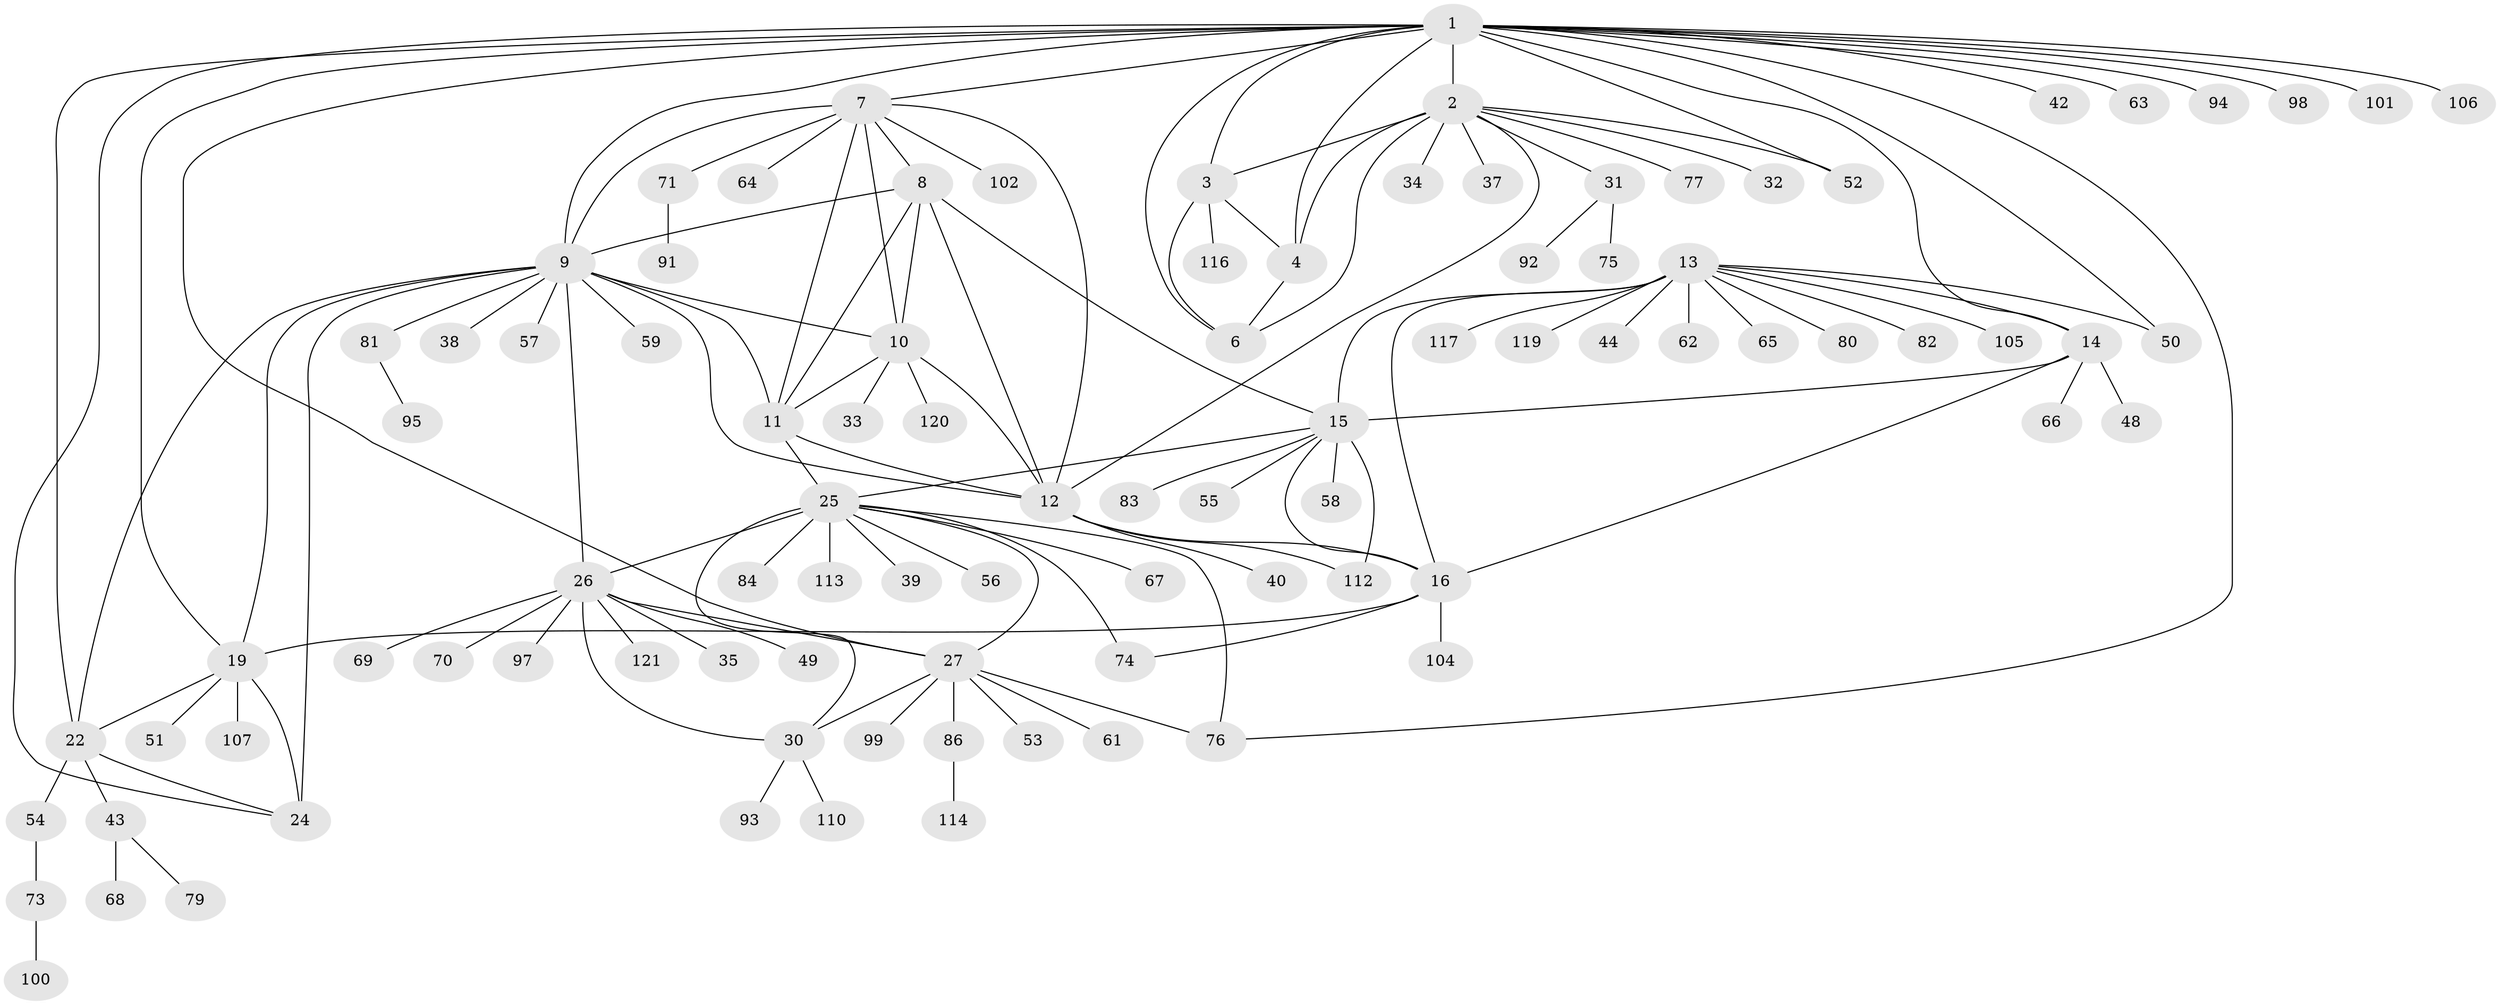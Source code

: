 // Generated by graph-tools (version 1.1) at 2025/24/03/03/25 07:24:18]
// undirected, 93 vertices, 134 edges
graph export_dot {
graph [start="1"]
  node [color=gray90,style=filled];
  1 [super="+20"];
  2 [super="+5"];
  3;
  4 [super="+85"];
  6;
  7 [super="+41"];
  8 [super="+87"];
  9 [super="+21"];
  10 [super="+109"];
  11 [super="+60"];
  12 [super="+46"];
  13 [super="+17"];
  14 [super="+36"];
  15 [super="+18"];
  16 [super="+72"];
  19 [super="+23"];
  22 [super="+103"];
  24 [super="+45"];
  25 [super="+28"];
  26 [super="+29"];
  27 [super="+108"];
  30 [super="+47"];
  31 [super="+115"];
  32;
  33 [super="+89"];
  34;
  35;
  37;
  38;
  39;
  40;
  42;
  43;
  44;
  48;
  49;
  50;
  51;
  52;
  53;
  54;
  55;
  56;
  57;
  58;
  59;
  61;
  62;
  63;
  64;
  65 [super="+78"];
  66;
  67 [super="+111"];
  68;
  69;
  70;
  71;
  73 [super="+90"];
  74;
  75;
  76 [super="+96"];
  77;
  79 [super="+88"];
  80;
  81;
  82;
  83;
  84;
  86;
  91;
  92;
  93;
  94;
  95;
  97;
  98;
  99;
  100;
  101;
  102;
  104;
  105;
  106;
  107;
  110;
  112;
  113;
  114;
  116 [super="+118"];
  117;
  119;
  120;
  121;
  1 -- 2 [weight=2];
  1 -- 3;
  1 -- 4;
  1 -- 6;
  1 -- 14;
  1 -- 27;
  1 -- 42 [weight=2];
  1 -- 50;
  1 -- 63;
  1 -- 76;
  1 -- 94;
  1 -- 98;
  1 -- 101;
  1 -- 106;
  1 -- 19 [weight=2];
  1 -- 52;
  1 -- 22;
  1 -- 24;
  1 -- 9;
  1 -- 7;
  2 -- 3 [weight=2];
  2 -- 4 [weight=2];
  2 -- 6 [weight=2];
  2 -- 12;
  2 -- 31;
  2 -- 32;
  2 -- 34;
  2 -- 37;
  2 -- 52;
  2 -- 77;
  3 -- 4;
  3 -- 6;
  3 -- 116;
  4 -- 6;
  7 -- 8;
  7 -- 9;
  7 -- 10;
  7 -- 11;
  7 -- 12;
  7 -- 64;
  7 -- 71;
  7 -- 102;
  8 -- 9;
  8 -- 10;
  8 -- 11;
  8 -- 12;
  8 -- 15;
  9 -- 10;
  9 -- 11;
  9 -- 12;
  9 -- 38;
  9 -- 57;
  9 -- 81;
  9 -- 19 [weight=2];
  9 -- 22;
  9 -- 24;
  9 -- 26;
  9 -- 59;
  10 -- 11;
  10 -- 12;
  10 -- 33;
  10 -- 120;
  11 -- 12;
  11 -- 25;
  12 -- 40;
  12 -- 112;
  12 -- 16;
  13 -- 14 [weight=2];
  13 -- 15 [weight=4];
  13 -- 16 [weight=2];
  13 -- 50;
  13 -- 62;
  13 -- 105;
  13 -- 65;
  13 -- 44;
  13 -- 80;
  13 -- 82;
  13 -- 117;
  13 -- 119;
  14 -- 15 [weight=2];
  14 -- 16;
  14 -- 48;
  14 -- 66;
  15 -- 16 [weight=2];
  15 -- 58;
  15 -- 112;
  15 -- 25;
  15 -- 83;
  15 -- 55;
  16 -- 74;
  16 -- 104;
  16 -- 19;
  19 -- 22 [weight=2];
  19 -- 24 [weight=2];
  19 -- 51;
  19 -- 107;
  22 -- 24;
  22 -- 43;
  22 -- 54;
  25 -- 26 [weight=4];
  25 -- 27 [weight=2];
  25 -- 30 [weight=2];
  25 -- 39;
  25 -- 56;
  25 -- 84;
  25 -- 113;
  25 -- 67;
  25 -- 74;
  25 -- 76;
  26 -- 27 [weight=2];
  26 -- 30 [weight=2];
  26 -- 49;
  26 -- 70;
  26 -- 97;
  26 -- 121;
  26 -- 35;
  26 -- 69;
  27 -- 30;
  27 -- 53;
  27 -- 61;
  27 -- 86;
  27 -- 99;
  27 -- 76;
  30 -- 93;
  30 -- 110;
  31 -- 75;
  31 -- 92;
  43 -- 68;
  43 -- 79;
  54 -- 73;
  71 -- 91;
  73 -- 100;
  81 -- 95;
  86 -- 114;
}
